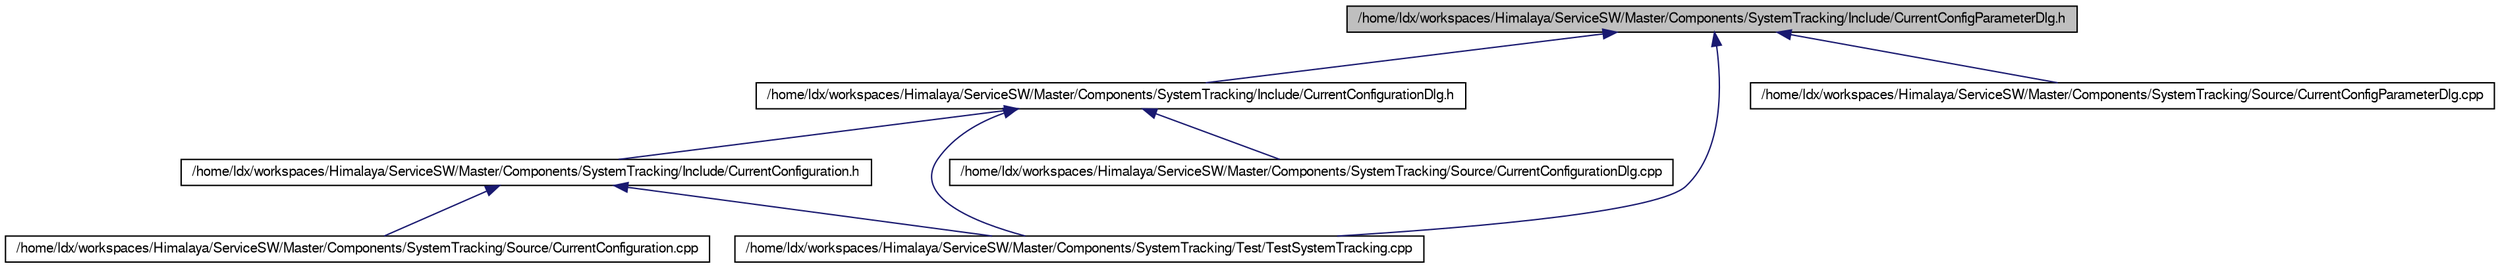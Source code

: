 digraph G
{
  edge [fontname="FreeSans",fontsize="10",labelfontname="FreeSans",labelfontsize="10"];
  node [fontname="FreeSans",fontsize="10",shape=record];
  Node1 [label="/home/ldx/workspaces/Himalaya/ServiceSW/Master/Components/SystemTracking/Include/CurrentConfigParameterDlg.h",height=0.2,width=0.4,color="black", fillcolor="grey75", style="filled" fontcolor="black"];
  Node1 -> Node2 [dir="back",color="midnightblue",fontsize="10",style="solid",fontname="FreeSans"];
  Node2 [label="/home/ldx/workspaces/Himalaya/ServiceSW/Master/Components/SystemTracking/Include/CurrentConfigurationDlg.h",height=0.2,width=0.4,color="black", fillcolor="white", style="filled",URL="$CurrentConfigurationDlg_8h.html",tooltip="CurrentConfiguration dialog definition."];
  Node2 -> Node3 [dir="back",color="midnightblue",fontsize="10",style="solid",fontname="FreeSans"];
  Node3 [label="/home/ldx/workspaces/Himalaya/ServiceSW/Master/Components/SystemTracking/Include/CurrentConfiguration.h",height=0.2,width=0.4,color="black", fillcolor="white", style="filled",URL="$CurrentConfiguration_8h.html",tooltip="CurrentConfiguration definition."];
  Node3 -> Node4 [dir="back",color="midnightblue",fontsize="10",style="solid",fontname="FreeSans"];
  Node4 [label="/home/ldx/workspaces/Himalaya/ServiceSW/Master/Components/SystemTracking/Source/CurrentConfiguration.cpp",height=0.2,width=0.4,color="black", fillcolor="white", style="filled",URL="$CurrentConfiguration_8cpp.html",tooltip="Module Current Configuration implementation."];
  Node3 -> Node5 [dir="back",color="midnightblue",fontsize="10",style="solid",fontname="FreeSans"];
  Node5 [label="/home/ldx/workspaces/Himalaya/ServiceSW/Master/Components/SystemTracking/Test/TestSystemTracking.cpp",height=0.2,width=0.4,color="black", fillcolor="white", style="filled",URL="$TestSystemTracking_8cpp.html",tooltip="Unit test for SystemTracking menu."];
  Node2 -> Node6 [dir="back",color="midnightblue",fontsize="10",style="solid",fontname="FreeSans"];
  Node6 [label="/home/ldx/workspaces/Himalaya/ServiceSW/Master/Components/SystemTracking/Source/CurrentConfigurationDlg.cpp",height=0.2,width=0.4,color="black", fillcolor="white", style="filled",URL="$CurrentConfigurationDlg_8cpp_source.html"];
  Node2 -> Node5 [dir="back",color="midnightblue",fontsize="10",style="solid",fontname="FreeSans"];
  Node1 -> Node7 [dir="back",color="midnightblue",fontsize="10",style="solid",fontname="FreeSans"];
  Node7 [label="/home/ldx/workspaces/Himalaya/ServiceSW/Master/Components/SystemTracking/Source/CurrentConfigParameterDlg.cpp",height=0.2,width=0.4,color="black", fillcolor="white", style="filled",URL="$CurrentConfigParameterDlg_8cpp.html",tooltip="Current Configuration Parameter Dlg definition."];
  Node1 -> Node5 [dir="back",color="midnightblue",fontsize="10",style="solid",fontname="FreeSans"];
}
